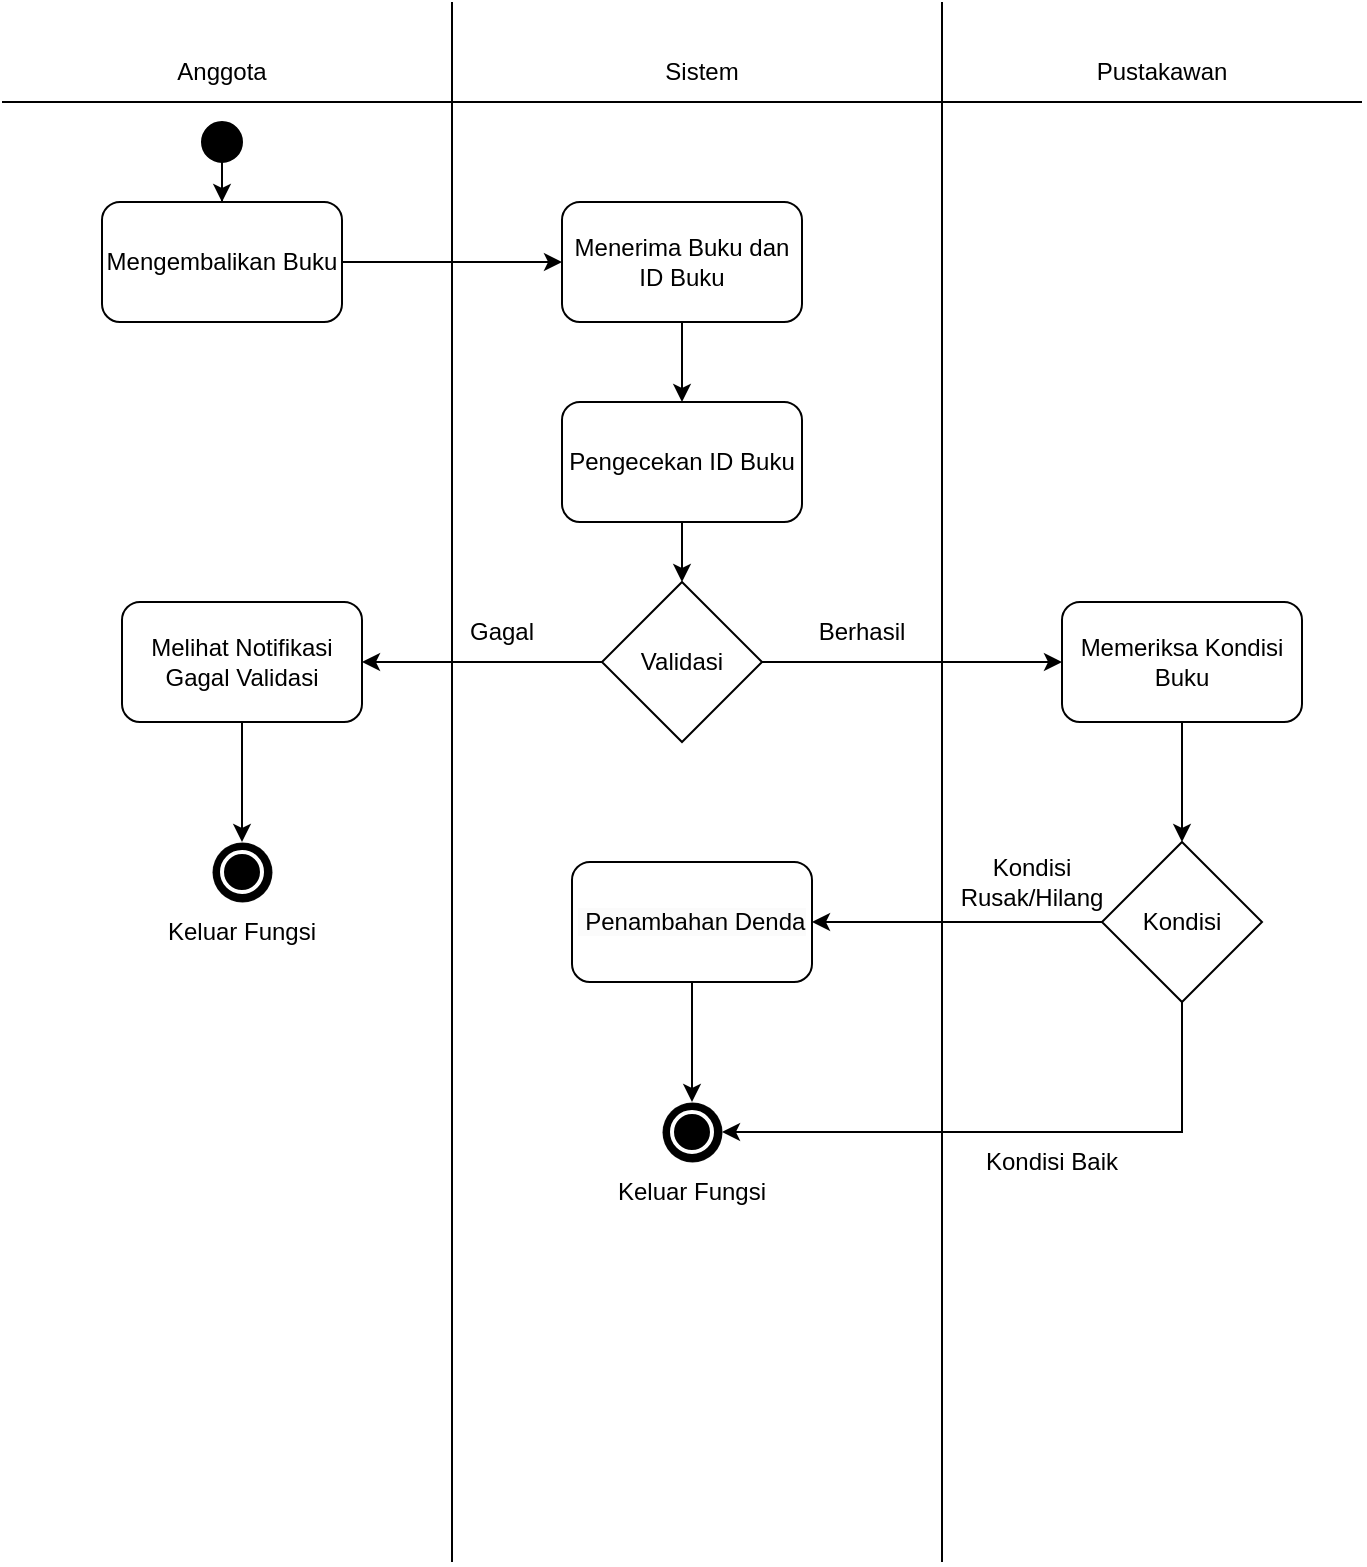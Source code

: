 <mxfile version="24.3.1" type="github">
  <diagram name="Page-1" id="JMoTsICMzayu691LJj_3">
    <mxGraphModel dx="1764" dy="1009" grid="1" gridSize="10" guides="1" tooltips="1" connect="1" arrows="1" fold="1" page="1" pageScale="1" pageWidth="850" pageHeight="1100" math="0" shadow="0">
      <root>
        <mxCell id="0" />
        <mxCell id="1" parent="0" />
        <mxCell id="WLffja9LXPtrJ7Nh4h7C-8" style="edgeStyle=orthogonalEdgeStyle;rounded=0;orthogonalLoop=1;jettySize=auto;html=1;exitX=0.5;exitY=1;exitDx=0;exitDy=0;entryX=0.5;entryY=0;entryDx=0;entryDy=0;" parent="1" source="WLffja9LXPtrJ7Nh4h7C-9" target="WLffja9LXPtrJ7Nh4h7C-15" edge="1">
          <mxGeometry relative="1" as="geometry">
            <mxPoint x="425" y="150" as="sourcePoint" />
            <mxPoint x="425" y="180" as="targetPoint" />
          </mxGeometry>
        </mxCell>
        <mxCell id="KRxp0-01LKh5rpOmhJNP-17" style="edgeStyle=orthogonalEdgeStyle;rounded=0;orthogonalLoop=1;jettySize=auto;html=1;entryX=0.5;entryY=0;entryDx=0;entryDy=0;" edge="1" parent="1" source="WLffja9LXPtrJ7Nh4h7C-5" target="KRxp0-01LKh5rpOmhJNP-16">
          <mxGeometry relative="1" as="geometry" />
        </mxCell>
        <mxCell id="WLffja9LXPtrJ7Nh4h7C-5" value="" style="ellipse;whiteSpace=wrap;html=1;aspect=fixed;fillColor=#000000;" parent="1" vertex="1">
          <mxGeometry x="240" y="70" width="20" height="20" as="geometry" />
        </mxCell>
        <mxCell id="KRxp0-01LKh5rpOmhJNP-36" style="edgeStyle=orthogonalEdgeStyle;rounded=0;orthogonalLoop=1;jettySize=auto;html=1;entryX=0;entryY=0.5;entryDx=0;entryDy=0;" edge="1" parent="1" source="WLffja9LXPtrJ7Nh4h7C-7" target="KRxp0-01LKh5rpOmhJNP-25">
          <mxGeometry relative="1" as="geometry">
            <mxPoint x="650" y="340" as="targetPoint" />
          </mxGeometry>
        </mxCell>
        <mxCell id="KRxp0-01LKh5rpOmhJNP-40" style="edgeStyle=orthogonalEdgeStyle;rounded=0;orthogonalLoop=1;jettySize=auto;html=1;entryX=1;entryY=0.5;entryDx=0;entryDy=0;" edge="1" parent="1" source="WLffja9LXPtrJ7Nh4h7C-7" target="KRxp0-01LKh5rpOmhJNP-39">
          <mxGeometry relative="1" as="geometry" />
        </mxCell>
        <mxCell id="WLffja9LXPtrJ7Nh4h7C-7" value="Validasi" style="rhombus;whiteSpace=wrap;html=1;" parent="1" vertex="1">
          <mxGeometry x="440" y="300" width="80" height="80" as="geometry" />
        </mxCell>
        <mxCell id="WLffja9LXPtrJ7Nh4h7C-9" value="Menerima Buku dan ID Buku" style="rounded=1;whiteSpace=wrap;html=1;" parent="1" vertex="1">
          <mxGeometry x="420" y="110" width="120" height="60" as="geometry" />
        </mxCell>
        <mxCell id="WLffja9LXPtrJ7Nh4h7C-14" value="Berhasil" style="text;html=1;align=center;verticalAlign=middle;whiteSpace=wrap;rounded=0;" parent="1" vertex="1">
          <mxGeometry x="520" y="310" width="100" height="30" as="geometry" />
        </mxCell>
        <mxCell id="KRxp0-01LKh5rpOmhJNP-19" style="edgeStyle=orthogonalEdgeStyle;rounded=0;orthogonalLoop=1;jettySize=auto;html=1;entryX=0.5;entryY=0;entryDx=0;entryDy=0;" edge="1" parent="1" source="WLffja9LXPtrJ7Nh4h7C-15" target="WLffja9LXPtrJ7Nh4h7C-7">
          <mxGeometry relative="1" as="geometry" />
        </mxCell>
        <mxCell id="WLffja9LXPtrJ7Nh4h7C-15" value="Pengecekan ID Buku" style="rounded=1;whiteSpace=wrap;html=1;" parent="1" vertex="1">
          <mxGeometry x="420" y="210" width="120" height="60" as="geometry" />
        </mxCell>
        <mxCell id="KRxp0-01LKh5rpOmhJNP-1" value="Anggota" style="text;html=1;align=center;verticalAlign=middle;whiteSpace=wrap;rounded=0;" vertex="1" parent="1">
          <mxGeometry x="220" y="30" width="60" height="30" as="geometry" />
        </mxCell>
        <mxCell id="KRxp0-01LKh5rpOmhJNP-2" value="Sistem" style="text;html=1;align=center;verticalAlign=middle;whiteSpace=wrap;rounded=0;" vertex="1" parent="1">
          <mxGeometry x="460" y="30" width="60" height="30" as="geometry" />
        </mxCell>
        <mxCell id="KRxp0-01LKh5rpOmhJNP-3" value="" style="endArrow=none;html=1;rounded=0;" edge="1" parent="1">
          <mxGeometry width="50" height="50" relative="1" as="geometry">
            <mxPoint x="365" y="790" as="sourcePoint" />
            <mxPoint x="365" y="10" as="targetPoint" />
          </mxGeometry>
        </mxCell>
        <mxCell id="KRxp0-01LKh5rpOmhJNP-4" value="" style="endArrow=none;html=1;rounded=0;" edge="1" parent="1">
          <mxGeometry width="50" height="50" relative="1" as="geometry">
            <mxPoint x="140" y="60" as="sourcePoint" />
            <mxPoint x="820" y="60" as="targetPoint" />
          </mxGeometry>
        </mxCell>
        <mxCell id="KRxp0-01LKh5rpOmhJNP-7" value="" style="endArrow=none;html=1;rounded=0;" edge="1" parent="1">
          <mxGeometry width="50" height="50" relative="1" as="geometry">
            <mxPoint x="610" y="790" as="sourcePoint" />
            <mxPoint x="610" y="10" as="targetPoint" />
          </mxGeometry>
        </mxCell>
        <mxCell id="KRxp0-01LKh5rpOmhJNP-14" value="Pustakawan" style="text;html=1;align=center;verticalAlign=middle;whiteSpace=wrap;rounded=0;" vertex="1" parent="1">
          <mxGeometry x="690" y="30" width="60" height="30" as="geometry" />
        </mxCell>
        <mxCell id="KRxp0-01LKh5rpOmhJNP-18" style="edgeStyle=orthogonalEdgeStyle;rounded=0;orthogonalLoop=1;jettySize=auto;html=1;entryX=0;entryY=0.5;entryDx=0;entryDy=0;" edge="1" parent="1" source="KRxp0-01LKh5rpOmhJNP-16" target="WLffja9LXPtrJ7Nh4h7C-9">
          <mxGeometry relative="1" as="geometry" />
        </mxCell>
        <mxCell id="KRxp0-01LKh5rpOmhJNP-16" value="Mengembalikan Buku" style="rounded=1;whiteSpace=wrap;html=1;" vertex="1" parent="1">
          <mxGeometry x="190" y="110" width="120" height="60" as="geometry" />
        </mxCell>
        <mxCell id="WLffja9LXPtrJ7Nh4h7C-17" value="Gagal" style="text;html=1;align=center;verticalAlign=middle;whiteSpace=wrap;rounded=0;" parent="1" vertex="1">
          <mxGeometry x="350" y="310" width="80" height="30" as="geometry" />
        </mxCell>
        <mxCell id="KRxp0-01LKh5rpOmhJNP-37" style="edgeStyle=orthogonalEdgeStyle;rounded=0;orthogonalLoop=1;jettySize=auto;html=1;entryX=0.5;entryY=0;entryDx=0;entryDy=0;" edge="1" parent="1" source="KRxp0-01LKh5rpOmhJNP-25" target="KRxp0-01LKh5rpOmhJNP-26">
          <mxGeometry relative="1" as="geometry" />
        </mxCell>
        <mxCell id="KRxp0-01LKh5rpOmhJNP-25" value="Memeriksa Kondisi Buku" style="rounded=1;whiteSpace=wrap;html=1;" vertex="1" parent="1">
          <mxGeometry x="670" y="310" width="120" height="60" as="geometry" />
        </mxCell>
        <mxCell id="KRxp0-01LKh5rpOmhJNP-38" style="edgeStyle=orthogonalEdgeStyle;rounded=0;orthogonalLoop=1;jettySize=auto;html=1;" edge="1" parent="1" source="KRxp0-01LKh5rpOmhJNP-26" target="KRxp0-01LKh5rpOmhJNP-28">
          <mxGeometry relative="1" as="geometry" />
        </mxCell>
        <mxCell id="KRxp0-01LKh5rpOmhJNP-42" style="edgeStyle=orthogonalEdgeStyle;rounded=0;orthogonalLoop=1;jettySize=auto;html=1;entryX=1;entryY=0.5;entryDx=0;entryDy=0;exitX=0.5;exitY=1;exitDx=0;exitDy=0;" edge="1" parent="1" source="KRxp0-01LKh5rpOmhJNP-26" target="KRxp0-01LKh5rpOmhJNP-33">
          <mxGeometry relative="1" as="geometry" />
        </mxCell>
        <mxCell id="KRxp0-01LKh5rpOmhJNP-26" value="Kondisi" style="rhombus;whiteSpace=wrap;html=1;" vertex="1" parent="1">
          <mxGeometry x="690" y="430" width="80" height="80" as="geometry" />
        </mxCell>
        <mxCell id="KRxp0-01LKh5rpOmhJNP-41" style="edgeStyle=orthogonalEdgeStyle;rounded=0;orthogonalLoop=1;jettySize=auto;html=1;" edge="1" parent="1" source="KRxp0-01LKh5rpOmhJNP-28">
          <mxGeometry relative="1" as="geometry">
            <mxPoint x="485.0" y="560" as="targetPoint" />
          </mxGeometry>
        </mxCell>
        <mxCell id="KRxp0-01LKh5rpOmhJNP-28" value="&lt;br&gt;&lt;span style=&quot;color: rgb(0, 0, 0); font-family: Helvetica; font-size: 12px; font-style: normal; font-variant-ligatures: normal; font-variant-caps: normal; font-weight: 400; letter-spacing: normal; orphans: 2; text-align: center; text-indent: 0px; text-transform: none; widows: 2; word-spacing: 0px; -webkit-text-stroke-width: 0px; white-space: normal; background-color: rgb(251, 251, 251); text-decoration-thickness: initial; text-decoration-style: initial; text-decoration-color: initial; display: inline !important; float: none;&quot;&gt;&amp;nbsp;Penambahan Denda&lt;/span&gt;&lt;div&gt;&lt;br&gt;&lt;/div&gt;" style="rounded=1;whiteSpace=wrap;html=1;" vertex="1" parent="1">
          <mxGeometry x="425" y="440" width="120" height="60" as="geometry" />
        </mxCell>
        <mxCell id="KRxp0-01LKh5rpOmhJNP-29" value="Kondisi Baik" style="text;html=1;align=center;verticalAlign=middle;whiteSpace=wrap;rounded=0;" vertex="1" parent="1">
          <mxGeometry x="630" y="575" width="70" height="30" as="geometry" />
        </mxCell>
        <mxCell id="KRxp0-01LKh5rpOmhJNP-30" value="Kondisi Rusak/Hilang" style="text;html=1;align=center;verticalAlign=middle;whiteSpace=wrap;rounded=0;" vertex="1" parent="1">
          <mxGeometry x="610" y="440" width="90" height="20" as="geometry" />
        </mxCell>
        <mxCell id="KRxp0-01LKh5rpOmhJNP-31" value="" style="group" vertex="1" connectable="0" parent="1">
          <mxGeometry x="445" y="560" width="80" height="60" as="geometry" />
        </mxCell>
        <mxCell id="KRxp0-01LKh5rpOmhJNP-32" value="" style="group" vertex="1" connectable="0" parent="KRxp0-01LKh5rpOmhJNP-31">
          <mxGeometry x="25" width="30" height="30" as="geometry" />
        </mxCell>
        <mxCell id="KRxp0-01LKh5rpOmhJNP-33" value="" style="ellipse;whiteSpace=wrap;html=1;aspect=fixed;fillColor=#000000;shadow=0;strokeColor=#ffffff;strokeWidth=0;" vertex="1" parent="KRxp0-01LKh5rpOmhJNP-32">
          <mxGeometry width="30" height="30" as="geometry" />
        </mxCell>
        <mxCell id="KRxp0-01LKh5rpOmhJNP-34" value="" style="ellipse;whiteSpace=wrap;html=1;aspect=fixed;fillColor=#000000;shadow=0;strokeColor=#ffffff;strokeWidth=2;" vertex="1" parent="KRxp0-01LKh5rpOmhJNP-32">
          <mxGeometry x="5" y="5" width="20" height="20" as="geometry" />
        </mxCell>
        <mxCell id="KRxp0-01LKh5rpOmhJNP-35" value="Keluar Fungsi" style="text;html=1;align=center;verticalAlign=middle;whiteSpace=wrap;rounded=0;" vertex="1" parent="KRxp0-01LKh5rpOmhJNP-31">
          <mxGeometry y="30" width="80" height="30" as="geometry" />
        </mxCell>
        <mxCell id="KRxp0-01LKh5rpOmhJNP-48" style="edgeStyle=orthogonalEdgeStyle;rounded=0;orthogonalLoop=1;jettySize=auto;html=1;entryX=0.5;entryY=0;entryDx=0;entryDy=0;" edge="1" parent="1" source="KRxp0-01LKh5rpOmhJNP-39" target="KRxp0-01LKh5rpOmhJNP-45">
          <mxGeometry relative="1" as="geometry" />
        </mxCell>
        <mxCell id="KRxp0-01LKh5rpOmhJNP-39" value="Melihat Notifikasi Gagal Validasi" style="rounded=1;whiteSpace=wrap;html=1;" vertex="1" parent="1">
          <mxGeometry x="200" y="310" width="120" height="60" as="geometry" />
        </mxCell>
        <mxCell id="KRxp0-01LKh5rpOmhJNP-43" value="" style="group" vertex="1" connectable="0" parent="1">
          <mxGeometry x="220" y="430" width="80" height="60" as="geometry" />
        </mxCell>
        <mxCell id="KRxp0-01LKh5rpOmhJNP-44" value="" style="group" vertex="1" connectable="0" parent="KRxp0-01LKh5rpOmhJNP-43">
          <mxGeometry x="25" width="30" height="30" as="geometry" />
        </mxCell>
        <mxCell id="KRxp0-01LKh5rpOmhJNP-45" value="" style="ellipse;whiteSpace=wrap;html=1;aspect=fixed;fillColor=#000000;shadow=0;strokeColor=#ffffff;strokeWidth=0;" vertex="1" parent="KRxp0-01LKh5rpOmhJNP-44">
          <mxGeometry width="30" height="30" as="geometry" />
        </mxCell>
        <mxCell id="KRxp0-01LKh5rpOmhJNP-46" value="" style="ellipse;whiteSpace=wrap;html=1;aspect=fixed;fillColor=#000000;shadow=0;strokeColor=#ffffff;strokeWidth=2;" vertex="1" parent="KRxp0-01LKh5rpOmhJNP-44">
          <mxGeometry x="5" y="5" width="20" height="20" as="geometry" />
        </mxCell>
        <mxCell id="KRxp0-01LKh5rpOmhJNP-47" value="Keluar Fungsi" style="text;html=1;align=center;verticalAlign=middle;whiteSpace=wrap;rounded=0;" vertex="1" parent="KRxp0-01LKh5rpOmhJNP-43">
          <mxGeometry y="30" width="80" height="30" as="geometry" />
        </mxCell>
      </root>
    </mxGraphModel>
  </diagram>
</mxfile>
